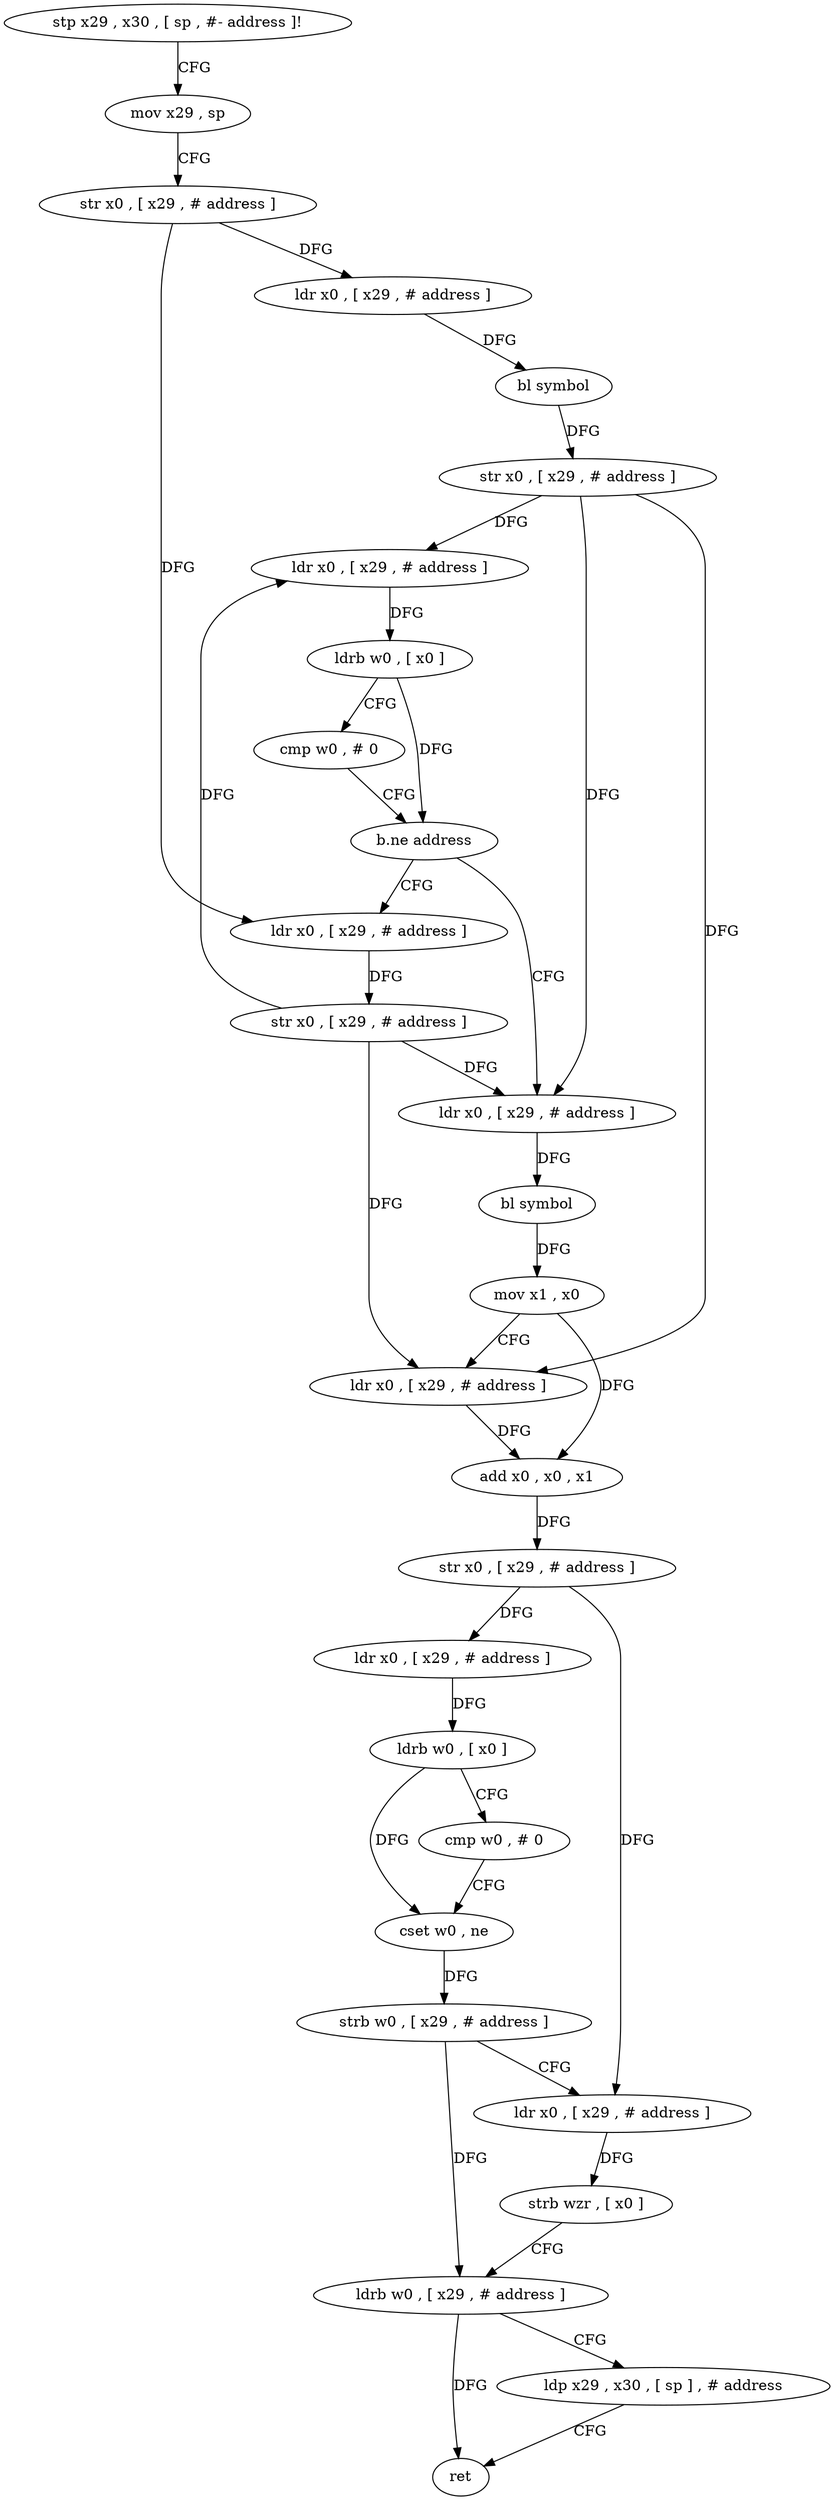 digraph "func" {
"4300488" [label = "stp x29 , x30 , [ sp , #- address ]!" ]
"4300492" [label = "mov x29 , sp" ]
"4300496" [label = "str x0 , [ x29 , # address ]" ]
"4300500" [label = "ldr x0 , [ x29 , # address ]" ]
"4300504" [label = "bl symbol" ]
"4300508" [label = "str x0 , [ x29 , # address ]" ]
"4300512" [label = "ldr x0 , [ x29 , # address ]" ]
"4300516" [label = "ldrb w0 , [ x0 ]" ]
"4300520" [label = "cmp w0 , # 0" ]
"4300524" [label = "b.ne address" ]
"4300536" [label = "ldr x0 , [ x29 , # address ]" ]
"4300528" [label = "ldr x0 , [ x29 , # address ]" ]
"4300540" [label = "bl symbol" ]
"4300544" [label = "mov x1 , x0" ]
"4300548" [label = "ldr x0 , [ x29 , # address ]" ]
"4300552" [label = "add x0 , x0 , x1" ]
"4300556" [label = "str x0 , [ x29 , # address ]" ]
"4300560" [label = "ldr x0 , [ x29 , # address ]" ]
"4300564" [label = "ldrb w0 , [ x0 ]" ]
"4300568" [label = "cmp w0 , # 0" ]
"4300572" [label = "cset w0 , ne" ]
"4300576" [label = "strb w0 , [ x29 , # address ]" ]
"4300580" [label = "ldr x0 , [ x29 , # address ]" ]
"4300584" [label = "strb wzr , [ x0 ]" ]
"4300588" [label = "ldrb w0 , [ x29 , # address ]" ]
"4300592" [label = "ldp x29 , x30 , [ sp ] , # address" ]
"4300596" [label = "ret" ]
"4300532" [label = "str x0 , [ x29 , # address ]" ]
"4300488" -> "4300492" [ label = "CFG" ]
"4300492" -> "4300496" [ label = "CFG" ]
"4300496" -> "4300500" [ label = "DFG" ]
"4300496" -> "4300528" [ label = "DFG" ]
"4300500" -> "4300504" [ label = "DFG" ]
"4300504" -> "4300508" [ label = "DFG" ]
"4300508" -> "4300512" [ label = "DFG" ]
"4300508" -> "4300536" [ label = "DFG" ]
"4300508" -> "4300548" [ label = "DFG" ]
"4300512" -> "4300516" [ label = "DFG" ]
"4300516" -> "4300520" [ label = "CFG" ]
"4300516" -> "4300524" [ label = "DFG" ]
"4300520" -> "4300524" [ label = "CFG" ]
"4300524" -> "4300536" [ label = "CFG" ]
"4300524" -> "4300528" [ label = "CFG" ]
"4300536" -> "4300540" [ label = "DFG" ]
"4300528" -> "4300532" [ label = "DFG" ]
"4300540" -> "4300544" [ label = "DFG" ]
"4300544" -> "4300548" [ label = "CFG" ]
"4300544" -> "4300552" [ label = "DFG" ]
"4300548" -> "4300552" [ label = "DFG" ]
"4300552" -> "4300556" [ label = "DFG" ]
"4300556" -> "4300560" [ label = "DFG" ]
"4300556" -> "4300580" [ label = "DFG" ]
"4300560" -> "4300564" [ label = "DFG" ]
"4300564" -> "4300568" [ label = "CFG" ]
"4300564" -> "4300572" [ label = "DFG" ]
"4300568" -> "4300572" [ label = "CFG" ]
"4300572" -> "4300576" [ label = "DFG" ]
"4300576" -> "4300580" [ label = "CFG" ]
"4300576" -> "4300588" [ label = "DFG" ]
"4300580" -> "4300584" [ label = "DFG" ]
"4300584" -> "4300588" [ label = "CFG" ]
"4300588" -> "4300592" [ label = "CFG" ]
"4300588" -> "4300596" [ label = "DFG" ]
"4300592" -> "4300596" [ label = "CFG" ]
"4300532" -> "4300536" [ label = "DFG" ]
"4300532" -> "4300512" [ label = "DFG" ]
"4300532" -> "4300548" [ label = "DFG" ]
}
